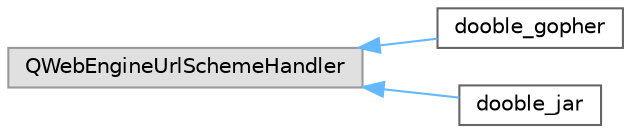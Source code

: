 digraph "Graphical Class Hierarchy"
{
 // LATEX_PDF_SIZE
  bgcolor="transparent";
  edge [fontname=Helvetica,fontsize=10,labelfontname=Helvetica,labelfontsize=10];
  node [fontname=Helvetica,fontsize=10,shape=box,height=0.2,width=0.4];
  rankdir="LR";
  Node0 [id="Node000000",label="QWebEngineUrlSchemeHandler",height=0.2,width=0.4,color="grey60", fillcolor="#E0E0E0", style="filled",tooltip=" "];
  Node0 -> Node1 [id="edge46_Node000000_Node000001",dir="back",color="steelblue1",style="solid",tooltip=" "];
  Node1 [id="Node000001",label="dooble_gopher",height=0.2,width=0.4,color="grey40", fillcolor="white", style="filled",URL="$classdooble__gopher.html",tooltip=" "];
  Node0 -> Node2 [id="edge47_Node000000_Node000002",dir="back",color="steelblue1",style="solid",tooltip=" "];
  Node2 [id="Node000002",label="dooble_jar",height=0.2,width=0.4,color="grey40", fillcolor="white", style="filled",URL="$classdooble__jar.html",tooltip=" "];
}
